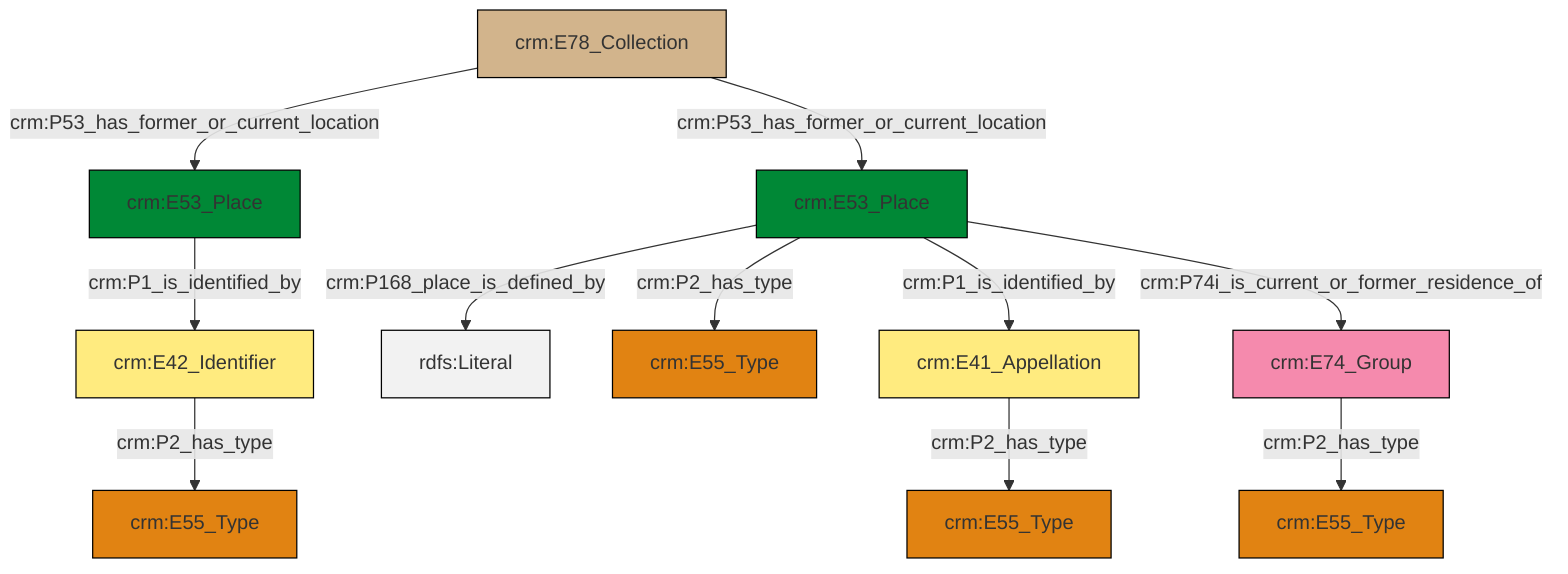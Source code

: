 graph TD
classDef Literal fill:#f2f2f2,stroke:#000000;
classDef CRM_Entity fill:#FFFFFF,stroke:#000000;
classDef Temporal_Entity fill:#00C9E6, stroke:#000000;
classDef Type fill:#E18312, stroke:#000000;
classDef Time-Span fill:#2C9C91, stroke:#000000;
classDef Appellation fill:#FFEB7F, stroke:#000000;
classDef Place fill:#008836, stroke:#000000;
classDef Persistent_Item fill:#B266B2, stroke:#000000;
classDef Conceptual_Object fill:#FFD700, stroke:#000000;
classDef Physical_Thing fill:#D2B48C, stroke:#000000;
classDef Actor fill:#f58aad, stroke:#000000;
classDef PC_Classes fill:#4ce600, stroke:#000000;
classDef Multi fill:#cccccc,stroke:#000000;

6["crm:E78_Collection"]:::Physical_Thing -->|crm:P53_has_former_or_current_location| 8["crm:E53_Place"]:::Place
12["crm:E41_Appellation"]:::Appellation -->|crm:P2_has_type| 0["crm:E55_Type"]:::Type
17["crm:E42_Identifier"]:::Appellation -->|crm:P2_has_type| 14["crm:E55_Type"]:::Type
21["crm:E74_Group"]:::Actor -->|crm:P2_has_type| 9["crm:E55_Type"]:::Type
2["crm:E53_Place"]:::Place -->|crm:P168_place_is_defined_by| 22[rdfs:Literal]:::Literal
6["crm:E78_Collection"]:::Physical_Thing -->|crm:P53_has_former_or_current_location| 2["crm:E53_Place"]:::Place
2["crm:E53_Place"]:::Place -->|crm:P2_has_type| 4["crm:E55_Type"]:::Type
2["crm:E53_Place"]:::Place -->|crm:P1_is_identified_by| 12["crm:E41_Appellation"]:::Appellation
2["crm:E53_Place"]:::Place -->|crm:P74i_is_current_or_former_residence_of| 21["crm:E74_Group"]:::Actor
8["crm:E53_Place"]:::Place -->|crm:P1_is_identified_by| 17["crm:E42_Identifier"]:::Appellation